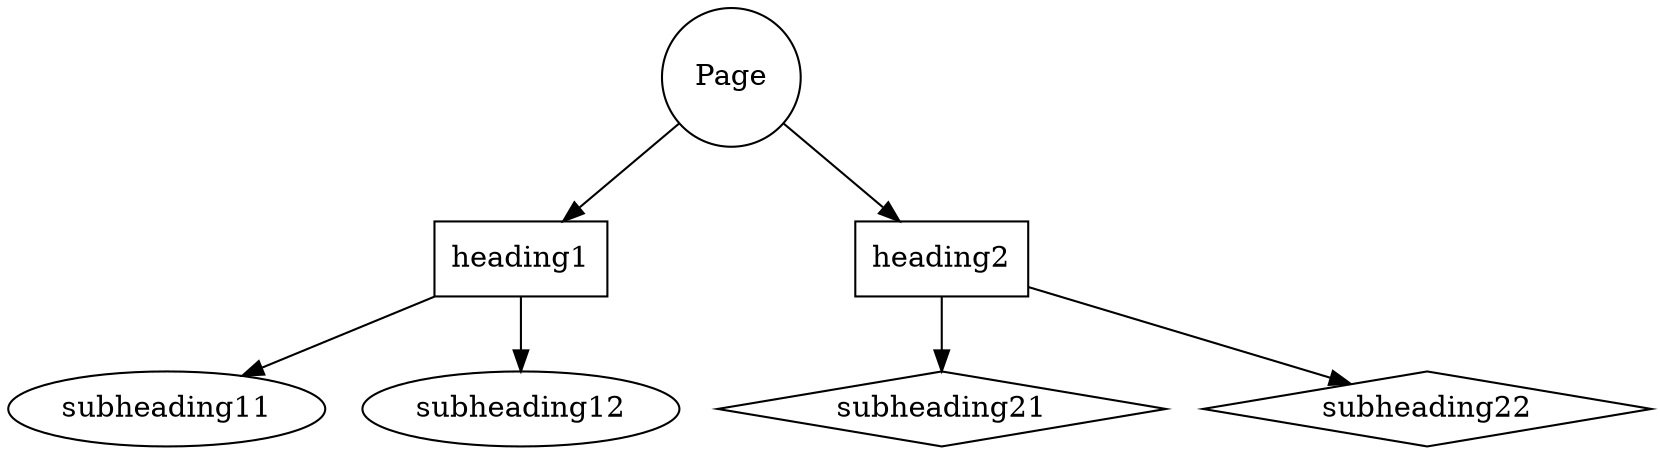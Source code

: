 digraph G {
    node [shape="circle"] Page;
    
    node [shape="box"]; 
        heading1; 
        heading2;

    node [shape="ellipse"]; 
        subheading11; 
        subheading12;

    node [shape="diamond"];
        subheading21; 
        subheading22;

    Page -> heading1;
    Page -> heading2;

    heading1 -> subheading11;
    heading1 -> subheading12;

    heading2 -> subheading21;
    heading2 -> subheading22;
}
